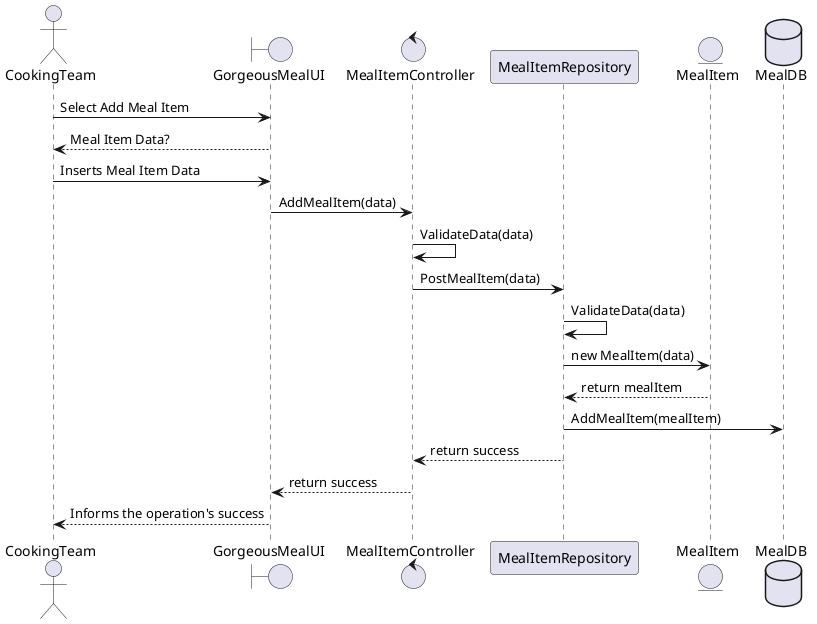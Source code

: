 @startuml SequenceUC1Diagram
actor CookingTeam
boundary GorgeousMealUI
control MealItemController
participant MealItemRepository
entity MealItem
database MealDB

CookingTeam -> GorgeousMealUI : Select Add Meal Item
GorgeousMealUI --> CookingTeam : Meal Item Data?
CookingTeam -> GorgeousMealUI : Inserts Meal Item Data

GorgeousMealUI-> MealItemController : AddMealItem(data)
MealItemController -> MealItemController : ValidateData(data)

MealItemController -> MealItemRepository : PostMealItem(data)
MealItemRepository -> MealItemRepository : ValidateData(data)

MealItemRepository -> MealItem : new MealItem(data)
MealItem --> MealItemRepository : return mealItem
MealItemRepository -> MealDB : AddMealItem(mealItem)

MealItemRepository --> MealItemController : return success
MealItemController --> GorgeousMealUI : return success
GorgeousMealUI --> CookingTeam : Informs the operation's success
@enduml